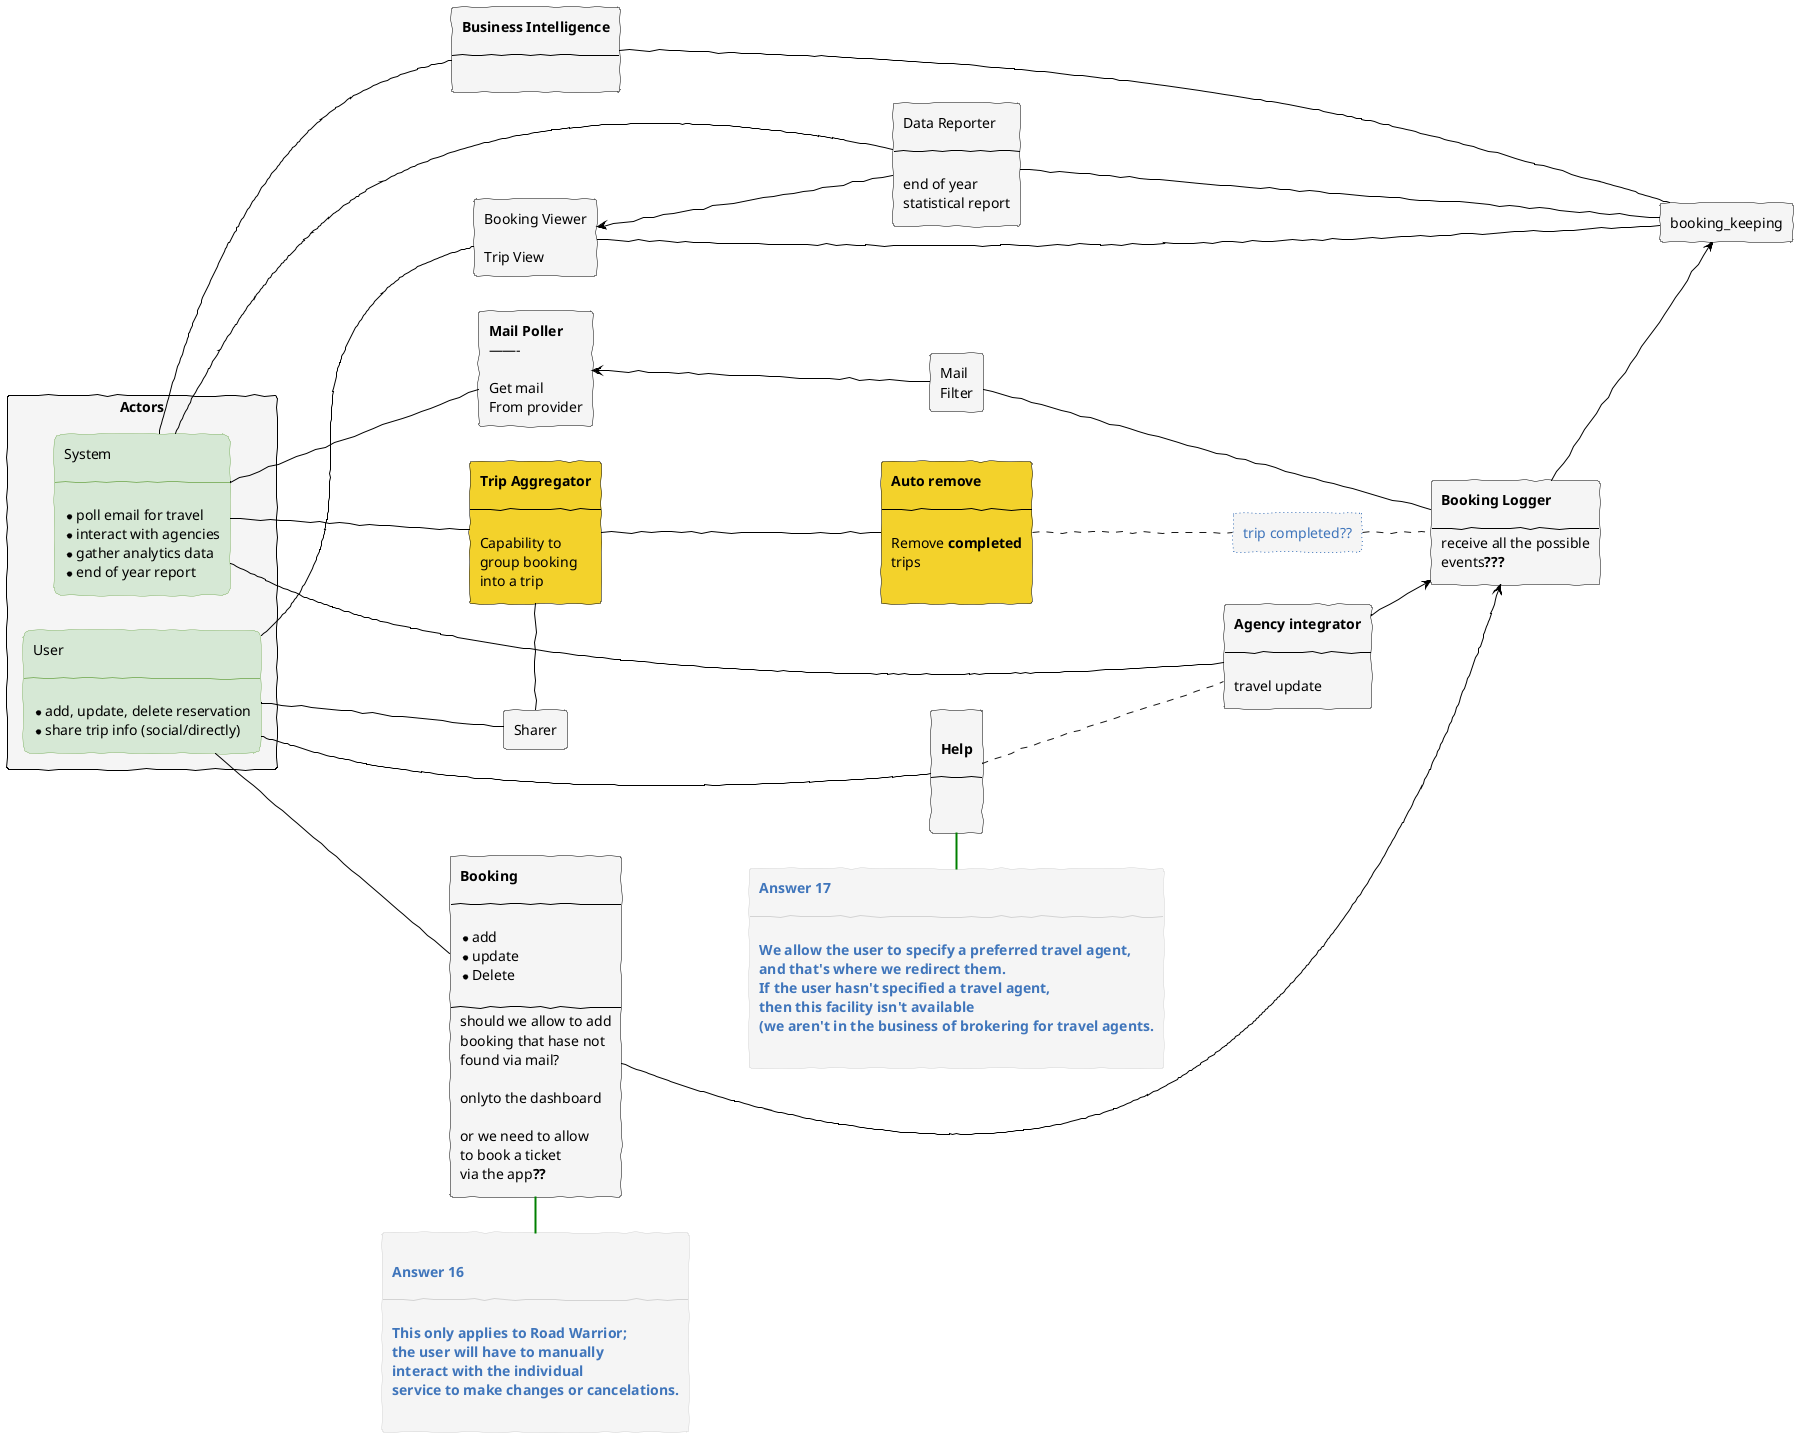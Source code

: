 @startuml
skinparam handwritten true
hide stereotype

left to right direction

'skinparam linetype ortho

skinparam rectangle{
    BackgroundColor WhiteSmoke
    borderColor black
    LineColor<<actor>> #86B56B
    borderColor<<actor>> #86B56B
    BackgroundColor<<actor>> #D6E8D5
    LineColor<<actor>> #D6E8D5
    RoundCorner<<actor>> 15

    borderColor<<action>> #3F75BB
    FontColor<<action>> #3F75BB
    'BackgroundColor<<action>> #FFE5CC
'    RoundCorner<<action>> 30
    BackgroundColor<<sticky>> #F3D22B
    borderColor<<sticky>> black

    RectangleFontSize <<answer>> 100
    borderColor<<answer>> #lightgray
'    classFontSize <<answer>> 20
    FontColor<<answer>> #3F75BB
    '
 }


rectangle Actors {

    rectangle system  <<actor>> [
    System

    ---

    * poll email for travel
    * interact with agencies
    * gather analytics data
    * end of year report
    ]
    rectangle user <<actor>> [
    User

    ---

    * add, update, delete reservation
    * share trip info (social/directly)
    ]
'    rectangle supplier <<actor>>[
'    Supplier
'    ]

    'rectangle email_prvider <<actor>> [
    'Email Provider
    ']
}

' position actors
'
user                 .[hidden]                      system       
'supplier             .[hidden]                      user         
'email_prvider        .[hidden]                      supplier     


' action

rectangle mail_poller [
**Mail Poller**
——-

Get mail 
From provider
]

rectangle mail_filter [
Mail
Filter
]

rectangle booking_logger [
**Booking Logger**

---
receive all the possible
events**???**
]

rectangle travel_updates [
**Agency integrator**

---

travel update
]

rectangle booking_manual [
**Booking**

---

* add
* update
* Delete

---
should we allow to add
booking that hase not
found via mail?

onlyto the dashboard

or we need to allow
to book a ticket
via the app**??**
]

rectangle booking_answer <<answer>> [

**Answer 16**

---

**This only applies to Road Warrior;**
**the user will have to manually**
**interact with the individual**
**service to make changes or cancelations.**

]

rectangle sharer  [
Sharer
]

rectangle help  [

**Help**

---


]

rectangle help_answer <<answer>>[
**Answer 17**

---

**We allow the user to specify a preferred travel agent,**
**and that's where we redirect them.**
**If the user hasn't specified a travel agent,**
**then this facility isn't available **
**(we aren't in the business of brokering for travel agents.**

]

help =[#green] help_answer

rectangle booking_viewer  [
Booking Viewer

Trip View
]

rectangle booking_keeping 

rectangle data_reporter  [
Data Reporter

---

end of year
statistical report
]


rectangle group_trip <<sticky>>[
**Trip Aggregator**

---

Capability to
group booking
into a trip
]

rectangle trip_archive <<sticky>>[
**Auto remove**

---

Remove **completed**
trips

]



rectangle q2 <<action>>#line.dotted[
trip completed??
]

rectangle bi [
**Business Intelligence**

---

]

system -[#black]-- bi

bi -[#black]-- booking_keeping

data_reporter -[#black]-- booking_keeping

booking_viewer            .[hidden]               sharer
sharer                    .[hidden]               booking_manual
booking_manual            .[hidden].               help


trip_archive .. q2
q2 .. booking_logger


system -[#black]- group_trip

group_trip -[#black]- trip_archive

'
' Links 
user -[#black]-- sharer
user -[#black]-- booking_viewer
user -[#black]-- booking_manual
user -[#black]-- help


'supplier <... travel_updates
system -[#black]- travel_updates

'email_prvider <--- mail_poller
system -[#black]-- mail_poller
system -[#black]-- data_reporter

'
' connectivty intermediate
booking_viewer   <-[#black]-    data_reporter
'
help             ..      travel_updates
booking_viewer   -[#black]--    booking_keeping
'booking_manual   -[#black]-->   booking_keeping
booking_manual   -[#black]-->   booking_logger

group_trip           -[#black]    sharer
'sharer           -[#black]--    booking_keeping
'
mail_poller      <-[#black]-    mail_filter

booking_logger   -[#black]->    booking_keeping
'
'
mail_filter      -[#black]-    booking_logger
travel_updates   -[#black]->   booking_logger
'
'
'
'
booking_manual =[#green] booking_answer
@enduml



